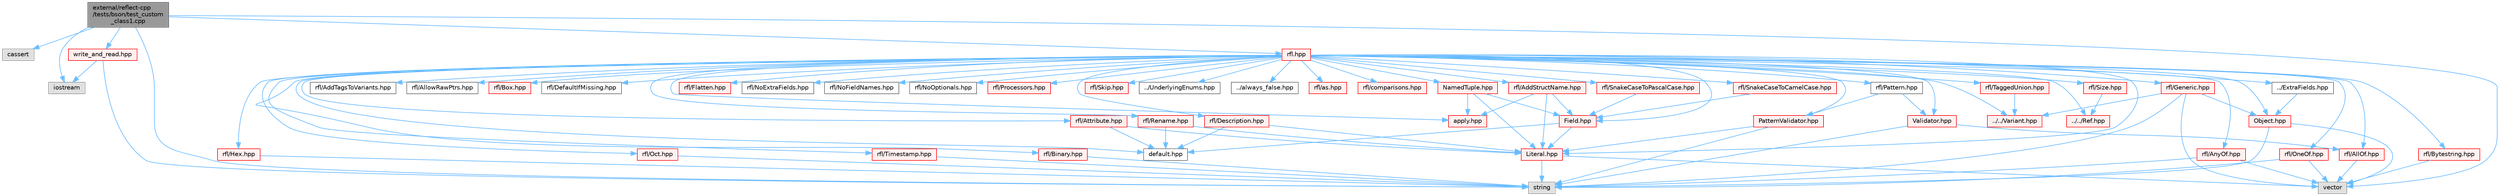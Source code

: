 digraph "external/reflect-cpp/tests/bson/test_custom_class1.cpp"
{
 // LATEX_PDF_SIZE
  bgcolor="transparent";
  edge [fontname=Helvetica,fontsize=10,labelfontname=Helvetica,labelfontsize=10];
  node [fontname=Helvetica,fontsize=10,shape=box,height=0.2,width=0.4];
  Node1 [id="Node000001",label="external/reflect-cpp\l/tests/bson/test_custom\l_class1.cpp",height=0.2,width=0.4,color="gray40", fillcolor="grey60", style="filled", fontcolor="black",tooltip=" "];
  Node1 -> Node2 [id="edge1_Node000001_Node000002",color="steelblue1",style="solid",tooltip=" "];
  Node2 [id="Node000002",label="cassert",height=0.2,width=0.4,color="grey60", fillcolor="#E0E0E0", style="filled",tooltip=" "];
  Node1 -> Node3 [id="edge2_Node000001_Node000003",color="steelblue1",style="solid",tooltip=" "];
  Node3 [id="Node000003",label="iostream",height=0.2,width=0.4,color="grey60", fillcolor="#E0E0E0", style="filled",tooltip=" "];
  Node1 -> Node4 [id="edge3_Node000001_Node000004",color="steelblue1",style="solid",tooltip=" "];
  Node4 [id="Node000004",label="rfl.hpp",height=0.2,width=0.4,color="red", fillcolor="#FFF0F0", style="filled",URL="$rfl_8hpp.html",tooltip=" "];
  Node4 -> Node5 [id="edge4_Node000004_Node000005",color="steelblue1",style="solid",tooltip=" "];
  Node5 [id="Node000005",label="rfl/AddStructName.hpp",height=0.2,width=0.4,color="red", fillcolor="#FFF0F0", style="filled",URL="$_add_struct_name_8hpp.html",tooltip=" "];
  Node5 -> Node7 [id="edge5_Node000005_Node000007",color="steelblue1",style="solid",tooltip=" "];
  Node7 [id="Node000007",label="Field.hpp",height=0.2,width=0.4,color="red", fillcolor="#FFF0F0", style="filled",URL="$_field_8hpp.html",tooltip=" "];
  Node7 -> Node12 [id="edge6_Node000007_Node000012",color="steelblue1",style="solid",tooltip=" "];
  Node12 [id="Node000012",label="Literal.hpp",height=0.2,width=0.4,color="red", fillcolor="#FFF0F0", style="filled",URL="$_literal_8hpp.html",tooltip=" "];
  Node12 -> Node16 [id="edge7_Node000012_Node000016",color="steelblue1",style="solid",tooltip=" "];
  Node16 [id="Node000016",label="string",height=0.2,width=0.4,color="grey60", fillcolor="#E0E0E0", style="filled",tooltip=" "];
  Node12 -> Node17 [id="edge8_Node000012_Node000017",color="steelblue1",style="solid",tooltip=" "];
  Node17 [id="Node000017",label="vector",height=0.2,width=0.4,color="grey60", fillcolor="#E0E0E0", style="filled",tooltip=" "];
  Node7 -> Node33 [id="edge9_Node000007_Node000033",color="steelblue1",style="solid",tooltip=" "];
  Node33 [id="Node000033",label="default.hpp",height=0.2,width=0.4,color="grey40", fillcolor="white", style="filled",URL="$default_8hpp.html",tooltip=" "];
  Node5 -> Node12 [id="edge10_Node000005_Node000012",color="steelblue1",style="solid",tooltip=" "];
  Node5 -> Node38 [id="edge11_Node000005_Node000038",color="steelblue1",style="solid",tooltip=" "];
  Node38 [id="Node000038",label="apply.hpp",height=0.2,width=0.4,color="red", fillcolor="#FFF0F0", style="filled",URL="$apply_8hpp.html",tooltip=" "];
  Node4 -> Node55 [id="edge12_Node000004_Node000055",color="steelblue1",style="solid",tooltip=" "];
  Node55 [id="Node000055",label="rfl/AddTagsToVariants.hpp",height=0.2,width=0.4,color="grey40", fillcolor="white", style="filled",URL="$_add_tags_to_variants_8hpp.html",tooltip=" "];
  Node4 -> Node56 [id="edge13_Node000004_Node000056",color="steelblue1",style="solid",tooltip=" "];
  Node56 [id="Node000056",label="rfl/AllOf.hpp",height=0.2,width=0.4,color="red", fillcolor="#FFF0F0", style="filled",URL="$_all_of_8hpp.html",tooltip=" "];
  Node56 -> Node17 [id="edge14_Node000056_Node000017",color="steelblue1",style="solid",tooltip=" "];
  Node4 -> Node65 [id="edge15_Node000004_Node000065",color="steelblue1",style="solid",tooltip=" "];
  Node65 [id="Node000065",label="rfl/AllowRawPtrs.hpp",height=0.2,width=0.4,color="grey40", fillcolor="white", style="filled",URL="$_allow_raw_ptrs_8hpp.html",tooltip=" "];
  Node4 -> Node66 [id="edge16_Node000004_Node000066",color="steelblue1",style="solid",tooltip=" "];
  Node66 [id="Node000066",label="rfl/AnyOf.hpp",height=0.2,width=0.4,color="red", fillcolor="#FFF0F0", style="filled",URL="$_any_of_8hpp.html",tooltip=" "];
  Node66 -> Node16 [id="edge17_Node000066_Node000016",color="steelblue1",style="solid",tooltip=" "];
  Node66 -> Node17 [id="edge18_Node000066_Node000017",color="steelblue1",style="solid",tooltip=" "];
  Node4 -> Node68 [id="edge19_Node000004_Node000068",color="steelblue1",style="solid",tooltip=" "];
  Node68 [id="Node000068",label="rfl/Attribute.hpp",height=0.2,width=0.4,color="red", fillcolor="#FFF0F0", style="filled",URL="$_attribute_8hpp.html",tooltip=" "];
  Node68 -> Node12 [id="edge20_Node000068_Node000012",color="steelblue1",style="solid",tooltip=" "];
  Node68 -> Node33 [id="edge21_Node000068_Node000033",color="steelblue1",style="solid",tooltip=" "];
  Node4 -> Node69 [id="edge22_Node000004_Node000069",color="steelblue1",style="solid",tooltip=" "];
  Node69 [id="Node000069",label="rfl/Binary.hpp",height=0.2,width=0.4,color="red", fillcolor="#FFF0F0", style="filled",URL="$_binary_8hpp.html",tooltip=" "];
  Node69 -> Node16 [id="edge23_Node000069_Node000016",color="steelblue1",style="solid",tooltip=" "];
  Node4 -> Node71 [id="edge24_Node000004_Node000071",color="steelblue1",style="solid",tooltip=" "];
  Node71 [id="Node000071",label="rfl/Box.hpp",height=0.2,width=0.4,color="red", fillcolor="#FFF0F0", style="filled",URL="$_box_8hpp.html",tooltip=" "];
  Node4 -> Node72 [id="edge25_Node000004_Node000072",color="steelblue1",style="solid",tooltip=" "];
  Node72 [id="Node000072",label="rfl/Bytestring.hpp",height=0.2,width=0.4,color="red", fillcolor="#FFF0F0", style="filled",URL="$_bytestring_8hpp.html",tooltip=" "];
  Node72 -> Node17 [id="edge26_Node000072_Node000017",color="steelblue1",style="solid",tooltip=" "];
  Node4 -> Node73 [id="edge27_Node000004_Node000073",color="steelblue1",style="solid",tooltip=" "];
  Node73 [id="Node000073",label="rfl/DefaultIfMissing.hpp",height=0.2,width=0.4,color="grey40", fillcolor="white", style="filled",URL="$_default_if_missing_8hpp.html",tooltip=" "];
  Node4 -> Node74 [id="edge28_Node000004_Node000074",color="steelblue1",style="solid",tooltip=" "];
  Node74 [id="Node000074",label="rfl/Description.hpp",height=0.2,width=0.4,color="red", fillcolor="#FFF0F0", style="filled",URL="$_description_8hpp.html",tooltip=" "];
  Node74 -> Node12 [id="edge29_Node000074_Node000012",color="steelblue1",style="solid",tooltip=" "];
  Node74 -> Node33 [id="edge30_Node000074_Node000033",color="steelblue1",style="solid",tooltip=" "];
  Node4 -> Node49 [id="edge31_Node000004_Node000049",color="steelblue1",style="solid",tooltip=" "];
  Node49 [id="Node000049",label="../ExtraFields.hpp",height=0.2,width=0.4,color="grey40", fillcolor="white", style="filled",URL="$_extra_fields_8hpp.html",tooltip=" "];
  Node49 -> Node50 [id="edge32_Node000049_Node000050",color="steelblue1",style="solid",tooltip=" "];
  Node50 [id="Node000050",label="Object.hpp",height=0.2,width=0.4,color="red", fillcolor="#FFF0F0", style="filled",URL="$_object_8hpp.html",tooltip=" "];
  Node50 -> Node16 [id="edge33_Node000050_Node000016",color="steelblue1",style="solid",tooltip=" "];
  Node50 -> Node17 [id="edge34_Node000050_Node000017",color="steelblue1",style="solid",tooltip=" "];
  Node4 -> Node7 [id="edge35_Node000004_Node000007",color="steelblue1",style="solid",tooltip=" "];
  Node4 -> Node75 [id="edge36_Node000004_Node000075",color="steelblue1",style="solid",tooltip=" "];
  Node75 [id="Node000075",label="rfl/Flatten.hpp",height=0.2,width=0.4,color="red", fillcolor="#FFF0F0", style="filled",URL="$_flatten_8hpp.html",tooltip=" "];
  Node4 -> Node76 [id="edge37_Node000004_Node000076",color="steelblue1",style="solid",tooltip=" "];
  Node76 [id="Node000076",label="rfl/Generic.hpp",height=0.2,width=0.4,color="red", fillcolor="#FFF0F0", style="filled",URL="$_generic_8hpp.html",tooltip=" "];
  Node76 -> Node16 [id="edge38_Node000076_Node000016",color="steelblue1",style="solid",tooltip=" "];
  Node76 -> Node17 [id="edge39_Node000076_Node000017",color="steelblue1",style="solid",tooltip=" "];
  Node76 -> Node50 [id="edge40_Node000076_Node000050",color="steelblue1",style="solid",tooltip=" "];
  Node76 -> Node60 [id="edge41_Node000076_Node000060",color="steelblue1",style="solid",tooltip=" "];
  Node60 [id="Node000060",label="../../Variant.hpp",height=0.2,width=0.4,color="red", fillcolor="#FFF0F0", style="filled",URL="$_variant_8hpp.html",tooltip=" "];
  Node4 -> Node78 [id="edge42_Node000004_Node000078",color="steelblue1",style="solid",tooltip=" "];
  Node78 [id="Node000078",label="rfl/Hex.hpp",height=0.2,width=0.4,color="red", fillcolor="#FFF0F0", style="filled",URL="$_hex_8hpp.html",tooltip=" "];
  Node78 -> Node16 [id="edge43_Node000078_Node000016",color="steelblue1",style="solid",tooltip=" "];
  Node4 -> Node12 [id="edge44_Node000004_Node000012",color="steelblue1",style="solid",tooltip=" "];
  Node4 -> Node43 [id="edge45_Node000004_Node000043",color="steelblue1",style="solid",tooltip=" "];
  Node43 [id="Node000043",label="NamedTuple.hpp",height=0.2,width=0.4,color="red", fillcolor="#FFF0F0", style="filled",URL="$_named_tuple_8hpp.html",tooltip=" "];
  Node43 -> Node7 [id="edge46_Node000043_Node000007",color="steelblue1",style="solid",tooltip=" "];
  Node43 -> Node12 [id="edge47_Node000043_Node000012",color="steelblue1",style="solid",tooltip=" "];
  Node43 -> Node38 [id="edge48_Node000043_Node000038",color="steelblue1",style="solid",tooltip=" "];
  Node4 -> Node79 [id="edge49_Node000004_Node000079",color="steelblue1",style="solid",tooltip=" "];
  Node79 [id="Node000079",label="rfl/NoExtraFields.hpp",height=0.2,width=0.4,color="grey40", fillcolor="white", style="filled",URL="$_no_extra_fields_8hpp.html",tooltip=" "];
  Node4 -> Node80 [id="edge50_Node000004_Node000080",color="steelblue1",style="solid",tooltip=" "];
  Node80 [id="Node000080",label="rfl/NoFieldNames.hpp",height=0.2,width=0.4,color="grey40", fillcolor="white", style="filled",URL="$_no_field_names_8hpp.html",tooltip=" "];
  Node4 -> Node81 [id="edge51_Node000004_Node000081",color="steelblue1",style="solid",tooltip=" "];
  Node81 [id="Node000081",label="rfl/NoOptionals.hpp",height=0.2,width=0.4,color="grey40", fillcolor="white", style="filled",URL="$_no_optionals_8hpp.html",tooltip=" "];
  Node4 -> Node50 [id="edge52_Node000004_Node000050",color="steelblue1",style="solid",tooltip=" "];
  Node4 -> Node82 [id="edge53_Node000004_Node000082",color="steelblue1",style="solid",tooltip=" "];
  Node82 [id="Node000082",label="rfl/Oct.hpp",height=0.2,width=0.4,color="red", fillcolor="#FFF0F0", style="filled",URL="$_oct_8hpp.html",tooltip=" "];
  Node82 -> Node16 [id="edge54_Node000082_Node000016",color="steelblue1",style="solid",tooltip=" "];
  Node4 -> Node84 [id="edge55_Node000004_Node000084",color="steelblue1",style="solid",tooltip=" "];
  Node84 [id="Node000084",label="rfl/OneOf.hpp",height=0.2,width=0.4,color="red", fillcolor="#FFF0F0", style="filled",URL="$_one_of_8hpp.html",tooltip=" "];
  Node84 -> Node16 [id="edge56_Node000084_Node000016",color="steelblue1",style="solid",tooltip=" "];
  Node84 -> Node17 [id="edge57_Node000084_Node000017",color="steelblue1",style="solid",tooltip=" "];
  Node4 -> Node85 [id="edge58_Node000004_Node000085",color="steelblue1",style="solid",tooltip=" "];
  Node85 [id="Node000085",label="rfl/Pattern.hpp",height=0.2,width=0.4,color="grey40", fillcolor="white", style="filled",URL="$_pattern_8hpp.html",tooltip=" "];
  Node85 -> Node86 [id="edge59_Node000085_Node000086",color="steelblue1",style="solid",tooltip=" "];
  Node86 [id="Node000086",label="PatternValidator.hpp",height=0.2,width=0.4,color="red", fillcolor="#FFF0F0", style="filled",URL="$_pattern_validator_8hpp.html",tooltip=" "];
  Node86 -> Node16 [id="edge60_Node000086_Node000016",color="steelblue1",style="solid",tooltip=" "];
  Node86 -> Node12 [id="edge61_Node000086_Node000012",color="steelblue1",style="solid",tooltip=" "];
  Node85 -> Node90 [id="edge62_Node000085_Node000090",color="steelblue1",style="solid",tooltip=" "];
  Node90 [id="Node000090",label="Validator.hpp",height=0.2,width=0.4,color="red", fillcolor="#FFF0F0", style="filled",URL="$_validator_8hpp.html",tooltip=" "];
  Node90 -> Node16 [id="edge63_Node000090_Node000016",color="steelblue1",style="solid",tooltip=" "];
  Node90 -> Node56 [id="edge64_Node000090_Node000056",color="steelblue1",style="solid",tooltip=" "];
  Node4 -> Node86 [id="edge65_Node000004_Node000086",color="steelblue1",style="solid",tooltip=" "];
  Node4 -> Node92 [id="edge66_Node000004_Node000092",color="steelblue1",style="solid",tooltip=" "];
  Node92 [id="Node000092",label="rfl/Processors.hpp",height=0.2,width=0.4,color="red", fillcolor="#FFF0F0", style="filled",URL="$_processors_8hpp.html",tooltip=" "];
  Node4 -> Node59 [id="edge67_Node000004_Node000059",color="steelblue1",style="solid",tooltip=" "];
  Node59 [id="Node000059",label="../../Ref.hpp",height=0.2,width=0.4,color="red", fillcolor="#FFF0F0", style="filled",URL="$_ref_8hpp.html",tooltip=" "];
  Node4 -> Node101 [id="edge68_Node000004_Node000101",color="steelblue1",style="solid",tooltip=" "];
  Node101 [id="Node000101",label="rfl/Rename.hpp",height=0.2,width=0.4,color="red", fillcolor="#FFF0F0", style="filled",URL="$_rename_8hpp.html",tooltip=" "];
  Node101 -> Node12 [id="edge69_Node000101_Node000012",color="steelblue1",style="solid",tooltip=" "];
  Node101 -> Node33 [id="edge70_Node000101_Node000033",color="steelblue1",style="solid",tooltip=" "];
  Node4 -> Node102 [id="edge71_Node000004_Node000102",color="steelblue1",style="solid",tooltip=" "];
  Node102 [id="Node000102",label="rfl/Size.hpp",height=0.2,width=0.4,color="red", fillcolor="#FFF0F0", style="filled",URL="$_size_8hpp.html",tooltip=" "];
  Node102 -> Node59 [id="edge72_Node000102_Node000059",color="steelblue1",style="solid",tooltip=" "];
  Node4 -> Node103 [id="edge73_Node000004_Node000103",color="steelblue1",style="solid",tooltip=" "];
  Node103 [id="Node000103",label="rfl/Skip.hpp",height=0.2,width=0.4,color="red", fillcolor="#FFF0F0", style="filled",URL="$_skip_8hpp.html",tooltip=" "];
  Node4 -> Node105 [id="edge74_Node000004_Node000105",color="steelblue1",style="solid",tooltip=" "];
  Node105 [id="Node000105",label="rfl/SnakeCaseToCamelCase.hpp",height=0.2,width=0.4,color="red", fillcolor="#FFF0F0", style="filled",URL="$_snake_case_to_camel_case_8hpp.html",tooltip=" "];
  Node105 -> Node7 [id="edge75_Node000105_Node000007",color="steelblue1",style="solid",tooltip=" "];
  Node4 -> Node108 [id="edge76_Node000004_Node000108",color="steelblue1",style="solid",tooltip=" "];
  Node108 [id="Node000108",label="rfl/SnakeCaseToPascalCase.hpp",height=0.2,width=0.4,color="red", fillcolor="#FFF0F0", style="filled",URL="$_snake_case_to_pascal_case_8hpp.html",tooltip=" "];
  Node108 -> Node7 [id="edge77_Node000108_Node000007",color="steelblue1",style="solid",tooltip=" "];
  Node4 -> Node109 [id="edge78_Node000004_Node000109",color="steelblue1",style="solid",tooltip=" "];
  Node109 [id="Node000109",label="rfl/TaggedUnion.hpp",height=0.2,width=0.4,color="red", fillcolor="#FFF0F0", style="filled",URL="$_tagged_union_8hpp.html",tooltip=" "];
  Node109 -> Node60 [id="edge79_Node000109_Node000060",color="steelblue1",style="solid",tooltip=" "];
  Node4 -> Node150 [id="edge80_Node000004_Node000150",color="steelblue1",style="solid",tooltip=" "];
  Node150 [id="Node000150",label="rfl/Timestamp.hpp",height=0.2,width=0.4,color="red", fillcolor="#FFF0F0", style="filled",URL="$_timestamp_8hpp.html",tooltip=" "];
  Node150 -> Node16 [id="edge81_Node000150_Node000016",color="steelblue1",style="solid",tooltip=" "];
  Node4 -> Node100 [id="edge82_Node000004_Node000100",color="steelblue1",style="solid",tooltip=" "];
  Node100 [id="Node000100",label="../UnderlyingEnums.hpp",height=0.2,width=0.4,color="grey40", fillcolor="white", style="filled",URL="$_underlying_enums_8hpp.html",tooltip=" "];
  Node4 -> Node90 [id="edge83_Node000004_Node000090",color="steelblue1",style="solid",tooltip=" "];
  Node4 -> Node60 [id="edge84_Node000004_Node000060",color="steelblue1",style="solid",tooltip=" "];
  Node4 -> Node117 [id="edge85_Node000004_Node000117",color="steelblue1",style="solid",tooltip=" "];
  Node117 [id="Node000117",label="../always_false.hpp",height=0.2,width=0.4,color="grey40", fillcolor="white", style="filled",URL="$always__false_8hpp.html",tooltip=" "];
  Node4 -> Node38 [id="edge86_Node000004_Node000038",color="steelblue1",style="solid",tooltip=" "];
  Node4 -> Node153 [id="edge87_Node000004_Node000153",color="steelblue1",style="solid",tooltip=" "];
  Node153 [id="Node000153",label="rfl/as.hpp",height=0.2,width=0.4,color="red", fillcolor="#FFF0F0", style="filled",URL="$as_8hpp.html",tooltip=" "];
  Node4 -> Node163 [id="edge88_Node000004_Node000163",color="steelblue1",style="solid",tooltip=" "];
  Node163 [id="Node000163",label="rfl/comparisons.hpp",height=0.2,width=0.4,color="red", fillcolor="#FFF0F0", style="filled",URL="$comparisons_8hpp.html",tooltip=" "];
  Node4 -> Node33 [id="edge89_Node000004_Node000033",color="steelblue1",style="solid",tooltip=" "];
  Node1 -> Node16 [id="edge90_Node000001_Node000016",color="steelblue1",style="solid",tooltip=" "];
  Node1 -> Node17 [id="edge91_Node000001_Node000017",color="steelblue1",style="solid",tooltip=" "];
  Node1 -> Node296 [id="edge92_Node000001_Node000296",color="steelblue1",style="solid",tooltip=" "];
  Node296 [id="Node000296",label="write_and_read.hpp",height=0.2,width=0.4,color="red", fillcolor="#FFF0F0", style="filled",URL="$bson_2write__and__read_8hpp.html",tooltip=" "];
  Node296 -> Node3 [id="edge93_Node000296_Node000003",color="steelblue1",style="solid",tooltip=" "];
  Node296 -> Node16 [id="edge94_Node000296_Node000016",color="steelblue1",style="solid",tooltip=" "];
}
